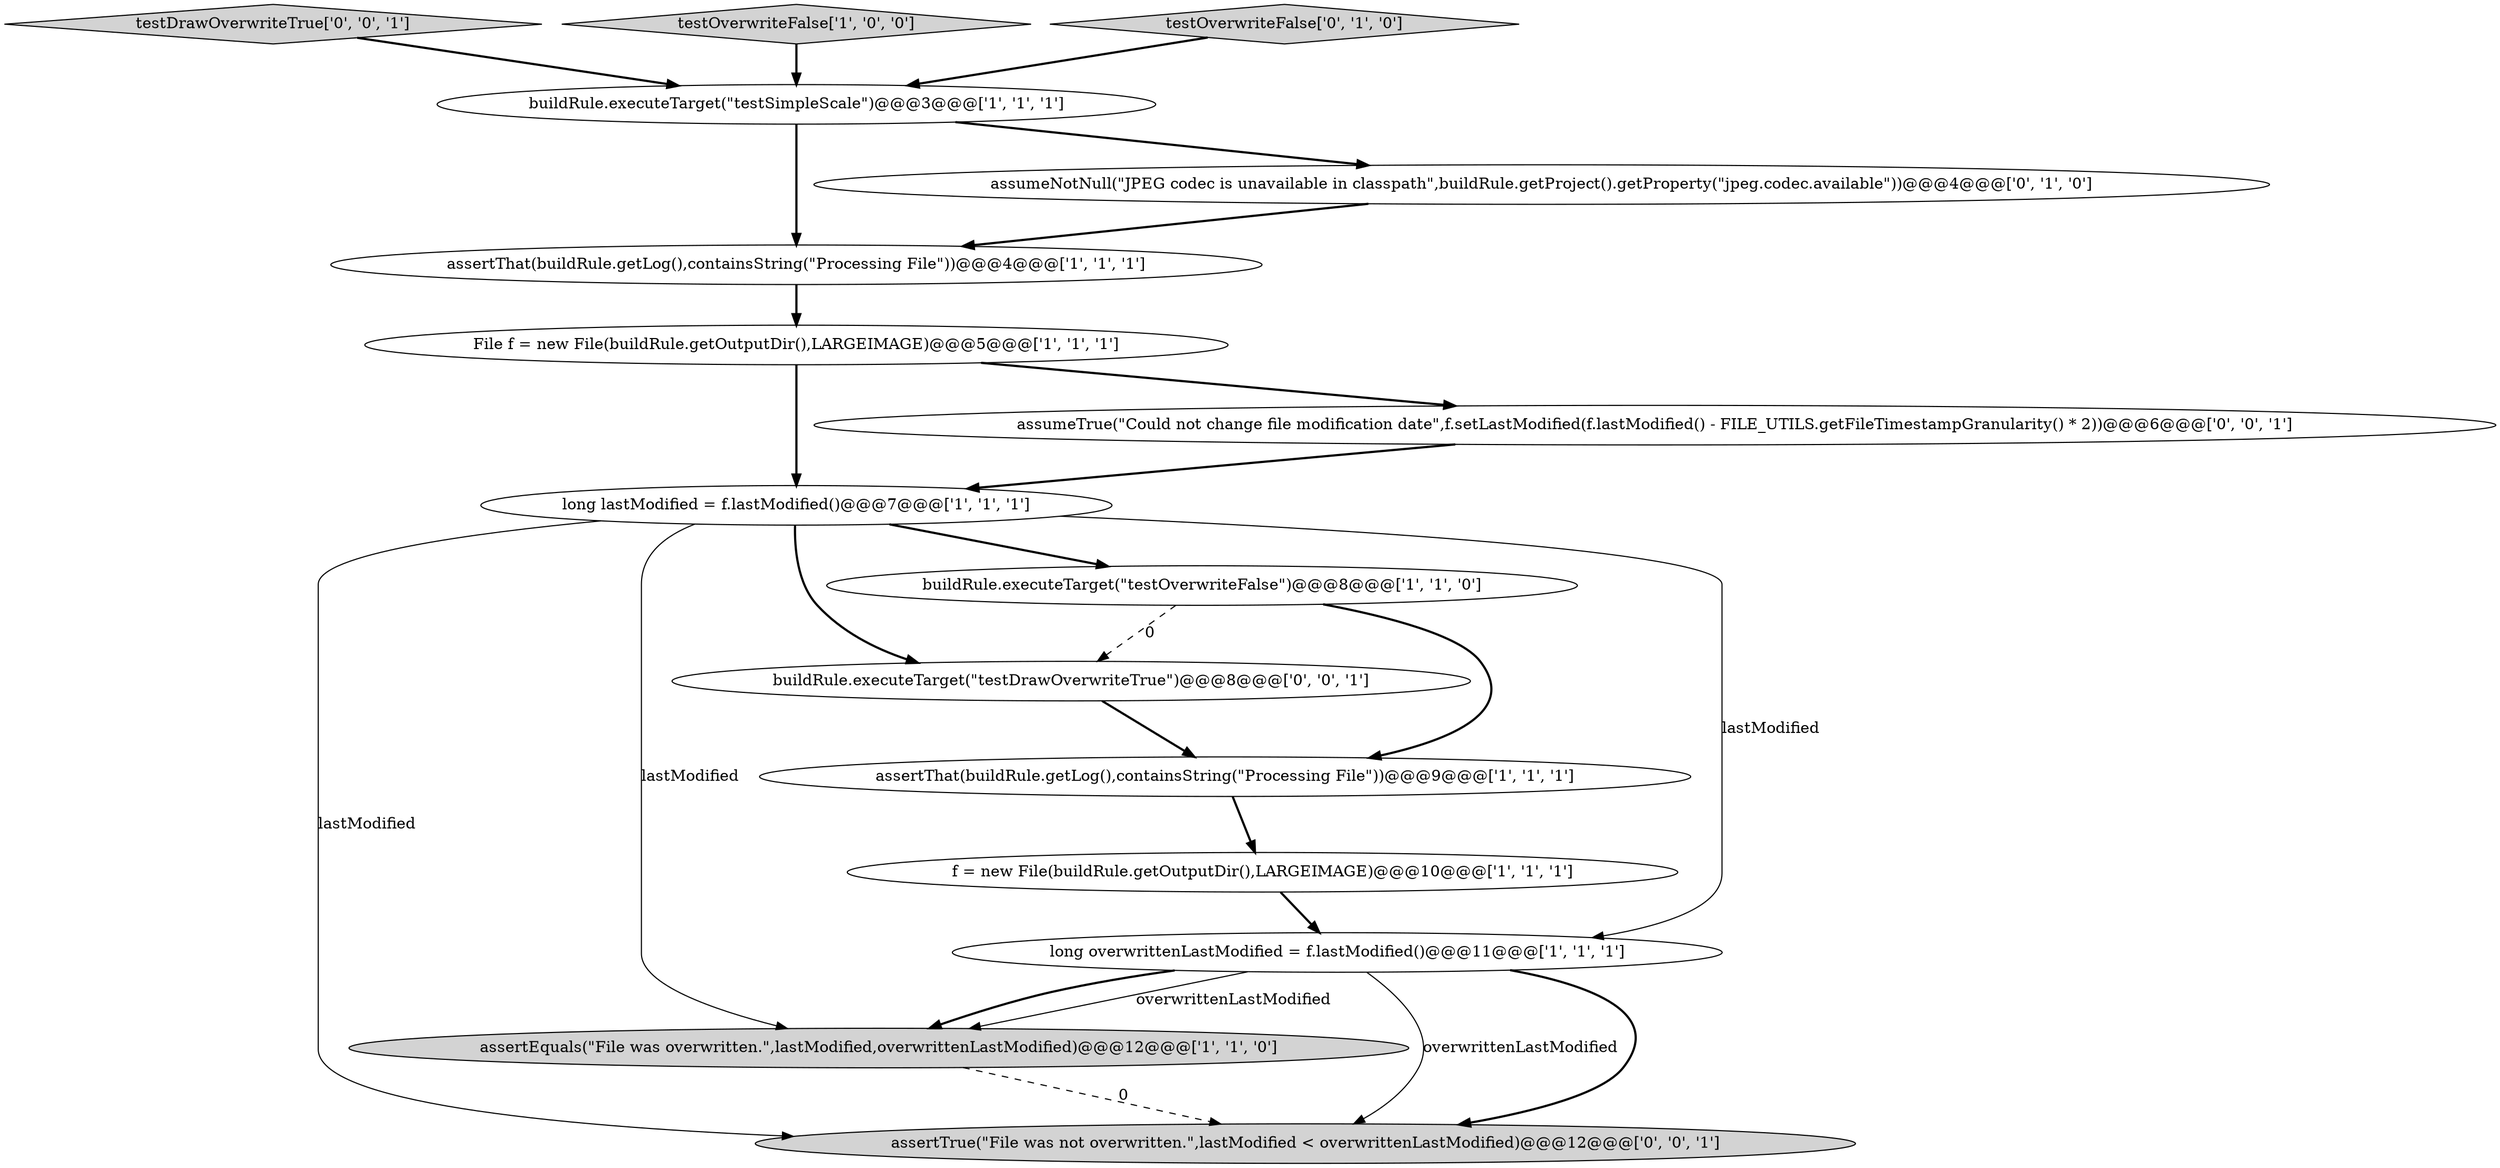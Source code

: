 digraph {
14 [style = filled, label = "assertTrue(\"File was not overwritten.\",lastModified < overwrittenLastModified)@@@12@@@['0', '0', '1']", fillcolor = lightgray, shape = ellipse image = "AAA0AAABBB3BBB"];
6 [style = filled, label = "File f = new File(buildRule.getOutputDir(),LARGEIMAGE)@@@5@@@['1', '1', '1']", fillcolor = white, shape = ellipse image = "AAA0AAABBB1BBB"];
8 [style = filled, label = "long lastModified = f.lastModified()@@@7@@@['1', '1', '1']", fillcolor = white, shape = ellipse image = "AAA0AAABBB1BBB"];
4 [style = filled, label = "assertEquals(\"File was overwritten.\",lastModified,overwrittenLastModified)@@@12@@@['1', '1', '0']", fillcolor = lightgray, shape = ellipse image = "AAA0AAABBB1BBB"];
12 [style = filled, label = "testDrawOverwriteTrue['0', '0', '1']", fillcolor = lightgray, shape = diamond image = "AAA0AAABBB3BBB"];
7 [style = filled, label = "assertThat(buildRule.getLog(),containsString(\"Processing File\"))@@@4@@@['1', '1', '1']", fillcolor = white, shape = ellipse image = "AAA0AAABBB1BBB"];
13 [style = filled, label = "assumeTrue(\"Could not change file modification date\",f.setLastModified(f.lastModified() - FILE_UTILS.getFileTimestampGranularity() * 2))@@@6@@@['0', '0', '1']", fillcolor = white, shape = ellipse image = "AAA0AAABBB3BBB"];
5 [style = filled, label = "testOverwriteFalse['1', '0', '0']", fillcolor = lightgray, shape = diamond image = "AAA0AAABBB1BBB"];
11 [style = filled, label = "assumeNotNull(\"JPEG codec is unavailable in classpath\",buildRule.getProject().getProperty(\"jpeg.codec.available\"))@@@4@@@['0', '1', '0']", fillcolor = white, shape = ellipse image = "AAA1AAABBB2BBB"];
15 [style = filled, label = "buildRule.executeTarget(\"testDrawOverwriteTrue\")@@@8@@@['0', '0', '1']", fillcolor = white, shape = ellipse image = "AAA0AAABBB3BBB"];
1 [style = filled, label = "buildRule.executeTarget(\"testOverwriteFalse\")@@@8@@@['1', '1', '0']", fillcolor = white, shape = ellipse image = "AAA0AAABBB1BBB"];
2 [style = filled, label = "assertThat(buildRule.getLog(),containsString(\"Processing File\"))@@@9@@@['1', '1', '1']", fillcolor = white, shape = ellipse image = "AAA0AAABBB1BBB"];
10 [style = filled, label = "testOverwriteFalse['0', '1', '0']", fillcolor = lightgray, shape = diamond image = "AAA0AAABBB2BBB"];
0 [style = filled, label = "buildRule.executeTarget(\"testSimpleScale\")@@@3@@@['1', '1', '1']", fillcolor = white, shape = ellipse image = "AAA0AAABBB1BBB"];
9 [style = filled, label = "long overwrittenLastModified = f.lastModified()@@@11@@@['1', '1', '1']", fillcolor = white, shape = ellipse image = "AAA0AAABBB1BBB"];
3 [style = filled, label = "f = new File(buildRule.getOutputDir(),LARGEIMAGE)@@@10@@@['1', '1', '1']", fillcolor = white, shape = ellipse image = "AAA0AAABBB1BBB"];
12->0 [style = bold, label=""];
8->14 [style = solid, label="lastModified"];
4->14 [style = dashed, label="0"];
9->4 [style = bold, label=""];
0->7 [style = bold, label=""];
7->6 [style = bold, label=""];
6->13 [style = bold, label=""];
8->4 [style = solid, label="lastModified"];
10->0 [style = bold, label=""];
6->8 [style = bold, label=""];
0->11 [style = bold, label=""];
15->2 [style = bold, label=""];
9->14 [style = solid, label="overwrittenLastModified"];
11->7 [style = bold, label=""];
2->3 [style = bold, label=""];
8->1 [style = bold, label=""];
5->0 [style = bold, label=""];
8->9 [style = solid, label="lastModified"];
3->9 [style = bold, label=""];
9->14 [style = bold, label=""];
1->15 [style = dashed, label="0"];
13->8 [style = bold, label=""];
9->4 [style = solid, label="overwrittenLastModified"];
1->2 [style = bold, label=""];
8->15 [style = bold, label=""];
}
